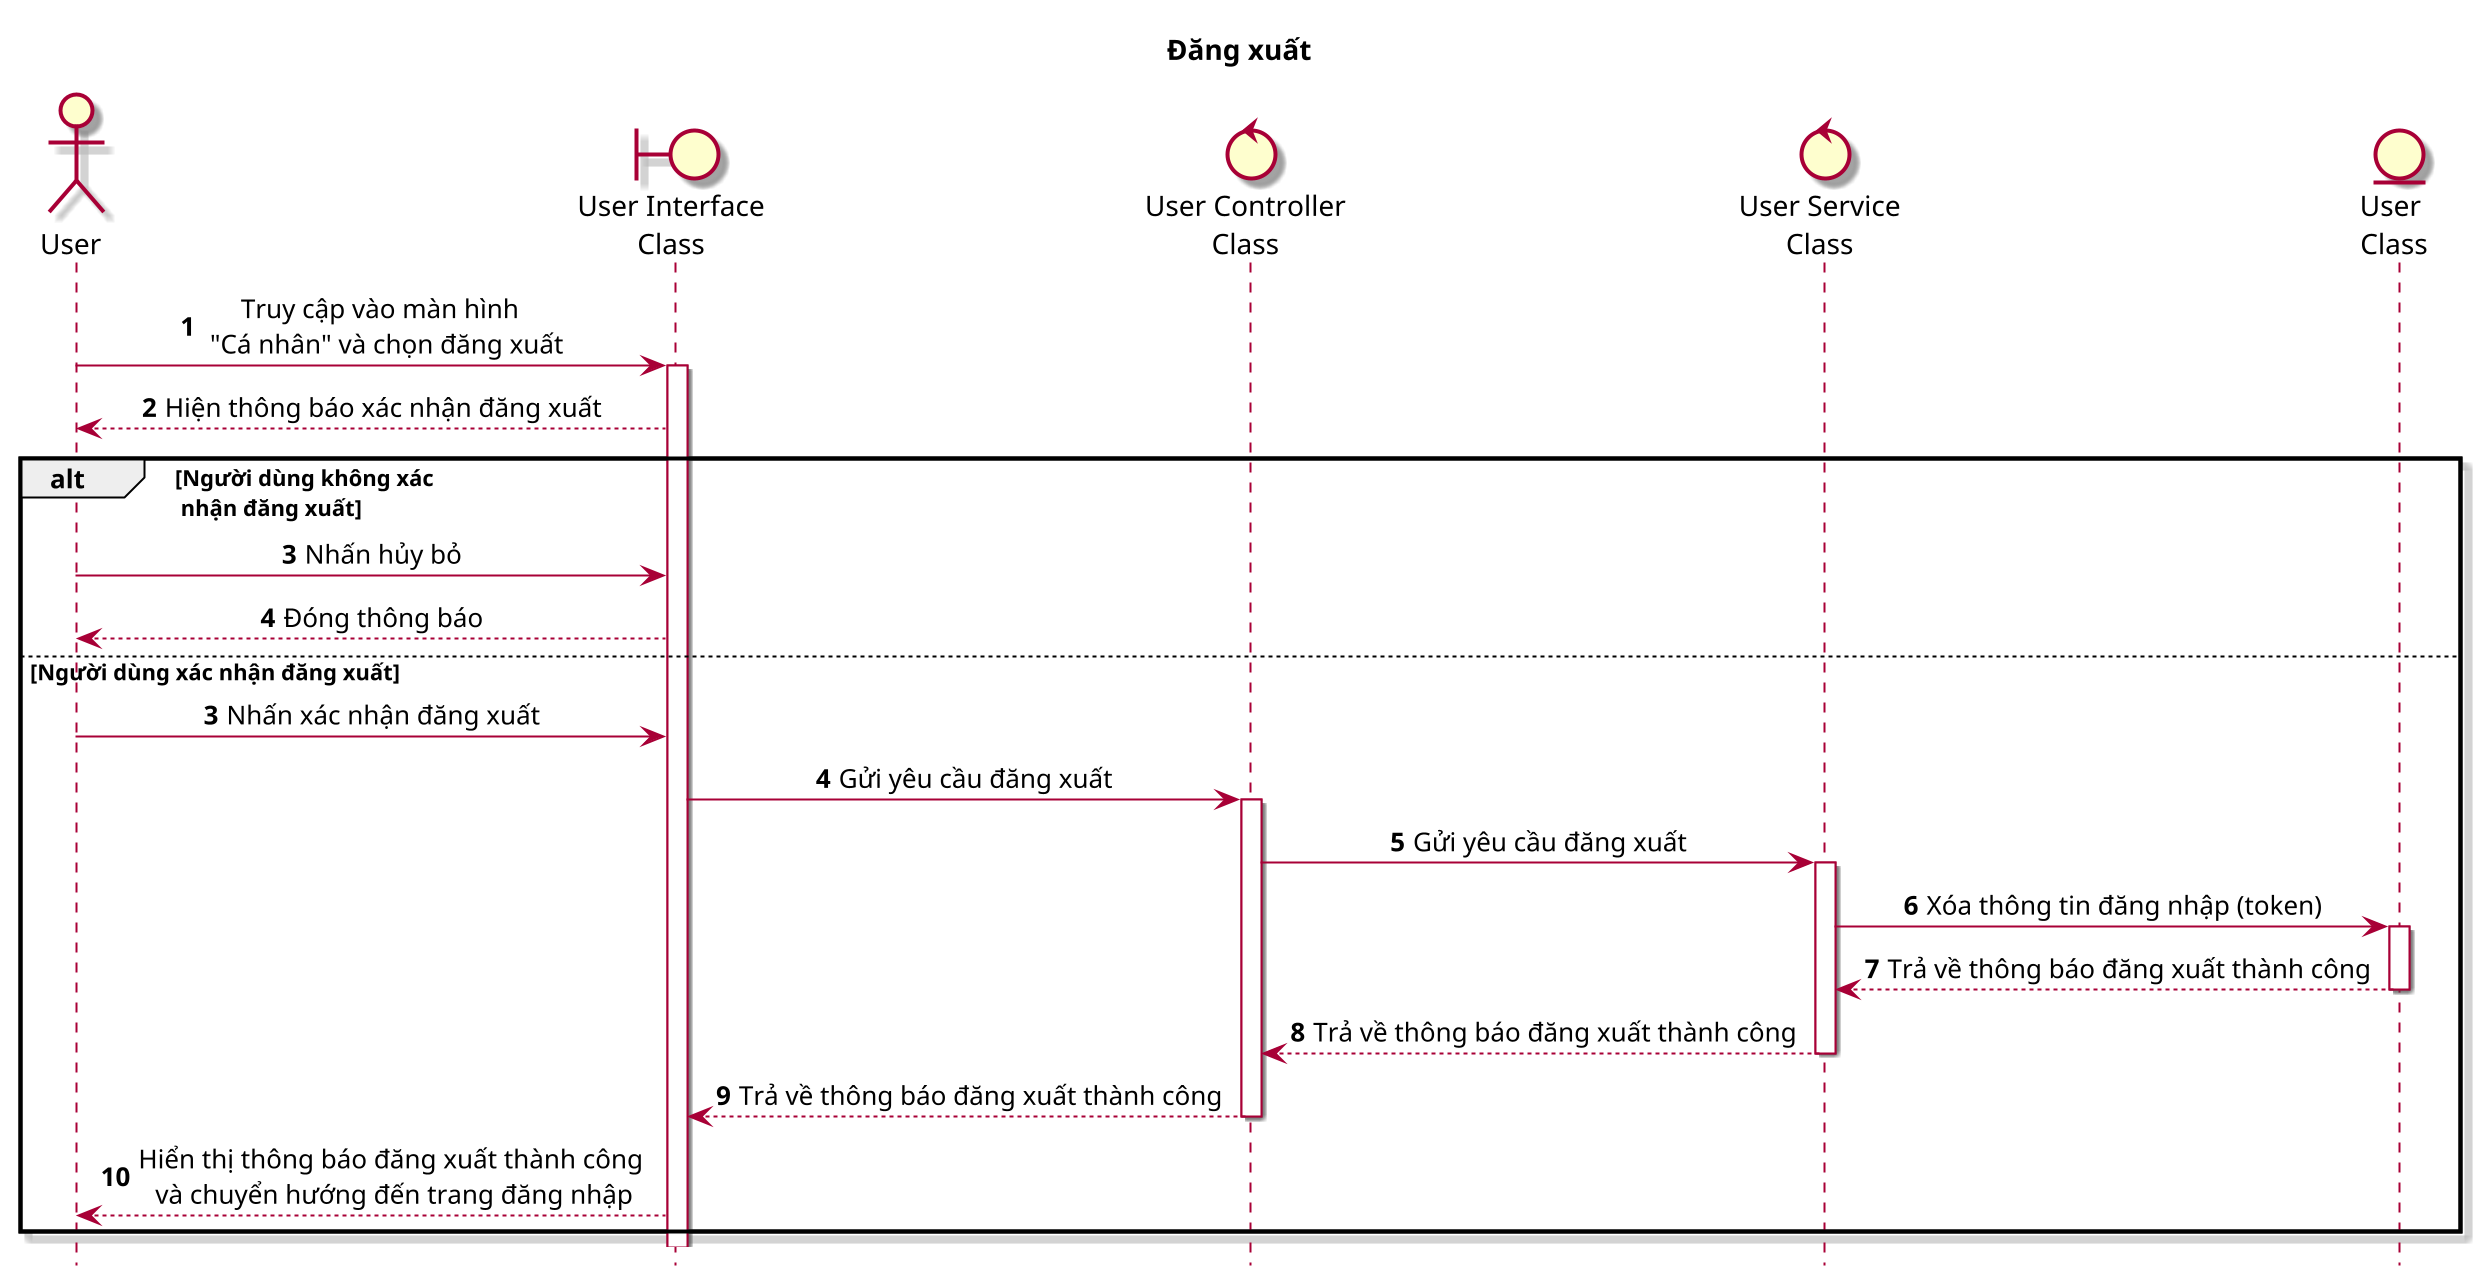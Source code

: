 @startuml SEQ06_DangXuat

    title: Đăng xuất

    skin rose
    scale 2
    skinparam sequenceMessageAlign center
    hide footbox

    actor "User" as user
    boundary "User Interface\nClass" as ui
    control "User Controller\nClass" as ctr
    control "User Service\nClass" as sv
    entity "User \nClass" as ent

    autonumber

    user -> ui: Truy cập vào màn hình \n "Cá nhân" và chọn đăng xuất
    ui ++
    ui --> user: Hiện thông báo xác nhận đăng xuất
    alt Người dùng không xác \n nhận đăng xuất
        user -> ui: Nhấn hủy bỏ
        ui --> user: Đóng thông báo
    else Người dùng xác nhận đăng xuất

        autonumber 3

        user -> ui: Nhấn xác nhận đăng xuất
        ui -> ctr: Gửi yêu cầu đăng xuất
        ctr ++
        ctr -> sv: Gửi yêu cầu đăng xuất
        sv ++
        sv -> ent: Xóa thông tin đăng nhập (token)
        ent ++
        ent --> sv: Trả về thông báo đăng xuất thành công
        ent --
        sv --> ctr: Trả về thông báo đăng xuất thành công
        sv --
        ctr --> ui: Trả về thông báo đăng xuất thành công
        ctr--
        ui --> user: Hiển thị thông báo đăng xuất thành công\n và chuyển hướng đến trang đăng nhập
    end
@enduml